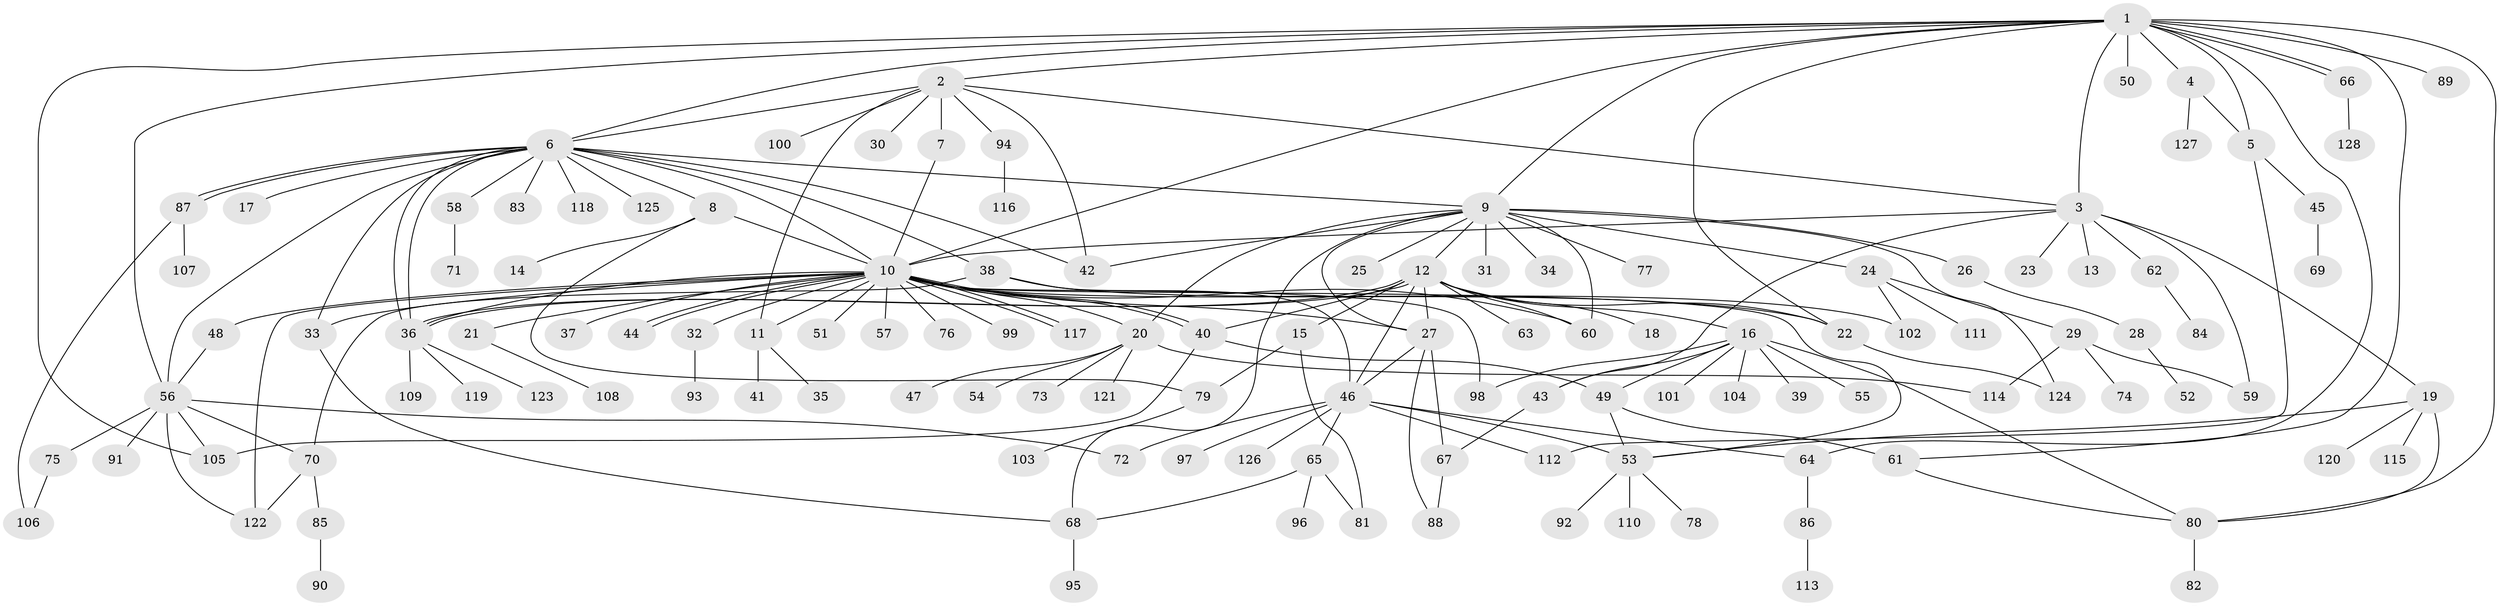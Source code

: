 // coarse degree distribution, {14: 0.019230769230769232, 8: 0.038461538461538464, 2: 0.07692307692307693, 4: 0.23076923076923078, 12: 0.019230769230769232, 3: 0.15384615384615385, 11: 0.019230769230769232, 17: 0.019230769230769232, 9: 0.019230769230769232, 5: 0.038461538461538464, 1: 0.3076923076923077, 7: 0.057692307692307696}
// Generated by graph-tools (version 1.1) at 2025/50/03/04/25 22:50:27]
// undirected, 128 vertices, 189 edges
graph export_dot {
  node [color=gray90,style=filled];
  1;
  2;
  3;
  4;
  5;
  6;
  7;
  8;
  9;
  10;
  11;
  12;
  13;
  14;
  15;
  16;
  17;
  18;
  19;
  20;
  21;
  22;
  23;
  24;
  25;
  26;
  27;
  28;
  29;
  30;
  31;
  32;
  33;
  34;
  35;
  36;
  37;
  38;
  39;
  40;
  41;
  42;
  43;
  44;
  45;
  46;
  47;
  48;
  49;
  50;
  51;
  52;
  53;
  54;
  55;
  56;
  57;
  58;
  59;
  60;
  61;
  62;
  63;
  64;
  65;
  66;
  67;
  68;
  69;
  70;
  71;
  72;
  73;
  74;
  75;
  76;
  77;
  78;
  79;
  80;
  81;
  82;
  83;
  84;
  85;
  86;
  87;
  88;
  89;
  90;
  91;
  92;
  93;
  94;
  95;
  96;
  97;
  98;
  99;
  100;
  101;
  102;
  103;
  104;
  105;
  106;
  107;
  108;
  109;
  110;
  111;
  112;
  113;
  114;
  115;
  116;
  117;
  118;
  119;
  120;
  121;
  122;
  123;
  124;
  125;
  126;
  127;
  128;
  1 -- 2;
  1 -- 3;
  1 -- 4;
  1 -- 5;
  1 -- 6;
  1 -- 9;
  1 -- 10;
  1 -- 22;
  1 -- 50;
  1 -- 56;
  1 -- 61;
  1 -- 64;
  1 -- 66;
  1 -- 66;
  1 -- 80;
  1 -- 89;
  1 -- 105;
  2 -- 3;
  2 -- 6;
  2 -- 7;
  2 -- 11;
  2 -- 30;
  2 -- 42;
  2 -- 94;
  2 -- 100;
  3 -- 10;
  3 -- 13;
  3 -- 19;
  3 -- 23;
  3 -- 43;
  3 -- 59;
  3 -- 62;
  4 -- 5;
  4 -- 127;
  5 -- 45;
  5 -- 112;
  6 -- 8;
  6 -- 9;
  6 -- 10;
  6 -- 17;
  6 -- 33;
  6 -- 36;
  6 -- 36;
  6 -- 38;
  6 -- 42;
  6 -- 56;
  6 -- 58;
  6 -- 83;
  6 -- 87;
  6 -- 87;
  6 -- 118;
  6 -- 125;
  7 -- 10;
  8 -- 10;
  8 -- 14;
  8 -- 79;
  9 -- 12;
  9 -- 20;
  9 -- 24;
  9 -- 25;
  9 -- 26;
  9 -- 27;
  9 -- 31;
  9 -- 34;
  9 -- 42;
  9 -- 60;
  9 -- 68;
  9 -- 77;
  9 -- 124;
  10 -- 11;
  10 -- 20;
  10 -- 21;
  10 -- 22;
  10 -- 27;
  10 -- 32;
  10 -- 33;
  10 -- 36;
  10 -- 37;
  10 -- 40;
  10 -- 40;
  10 -- 44;
  10 -- 44;
  10 -- 48;
  10 -- 51;
  10 -- 53;
  10 -- 57;
  10 -- 60;
  10 -- 76;
  10 -- 98;
  10 -- 99;
  10 -- 117;
  10 -- 117;
  10 -- 122;
  11 -- 35;
  11 -- 41;
  12 -- 15;
  12 -- 16;
  12 -- 18;
  12 -- 22;
  12 -- 27;
  12 -- 36;
  12 -- 36;
  12 -- 40;
  12 -- 46;
  12 -- 60;
  12 -- 63;
  15 -- 79;
  15 -- 81;
  16 -- 39;
  16 -- 43;
  16 -- 49;
  16 -- 55;
  16 -- 80;
  16 -- 98;
  16 -- 101;
  16 -- 104;
  19 -- 53;
  19 -- 80;
  19 -- 115;
  19 -- 120;
  20 -- 47;
  20 -- 54;
  20 -- 73;
  20 -- 114;
  20 -- 121;
  21 -- 108;
  22 -- 124;
  24 -- 29;
  24 -- 102;
  24 -- 111;
  26 -- 28;
  27 -- 46;
  27 -- 67;
  27 -- 88;
  28 -- 52;
  29 -- 59;
  29 -- 74;
  29 -- 114;
  32 -- 93;
  33 -- 68;
  36 -- 109;
  36 -- 119;
  36 -- 123;
  38 -- 46;
  38 -- 70;
  38 -- 102;
  40 -- 49;
  40 -- 105;
  43 -- 67;
  45 -- 69;
  46 -- 53;
  46 -- 64;
  46 -- 65;
  46 -- 72;
  46 -- 97;
  46 -- 112;
  46 -- 126;
  48 -- 56;
  49 -- 53;
  49 -- 61;
  53 -- 78;
  53 -- 92;
  53 -- 110;
  56 -- 70;
  56 -- 72;
  56 -- 75;
  56 -- 91;
  56 -- 105;
  56 -- 122;
  58 -- 71;
  61 -- 80;
  62 -- 84;
  64 -- 86;
  65 -- 68;
  65 -- 81;
  65 -- 96;
  66 -- 128;
  67 -- 88;
  68 -- 95;
  70 -- 85;
  70 -- 122;
  75 -- 106;
  79 -- 103;
  80 -- 82;
  85 -- 90;
  86 -- 113;
  87 -- 106;
  87 -- 107;
  94 -- 116;
}
